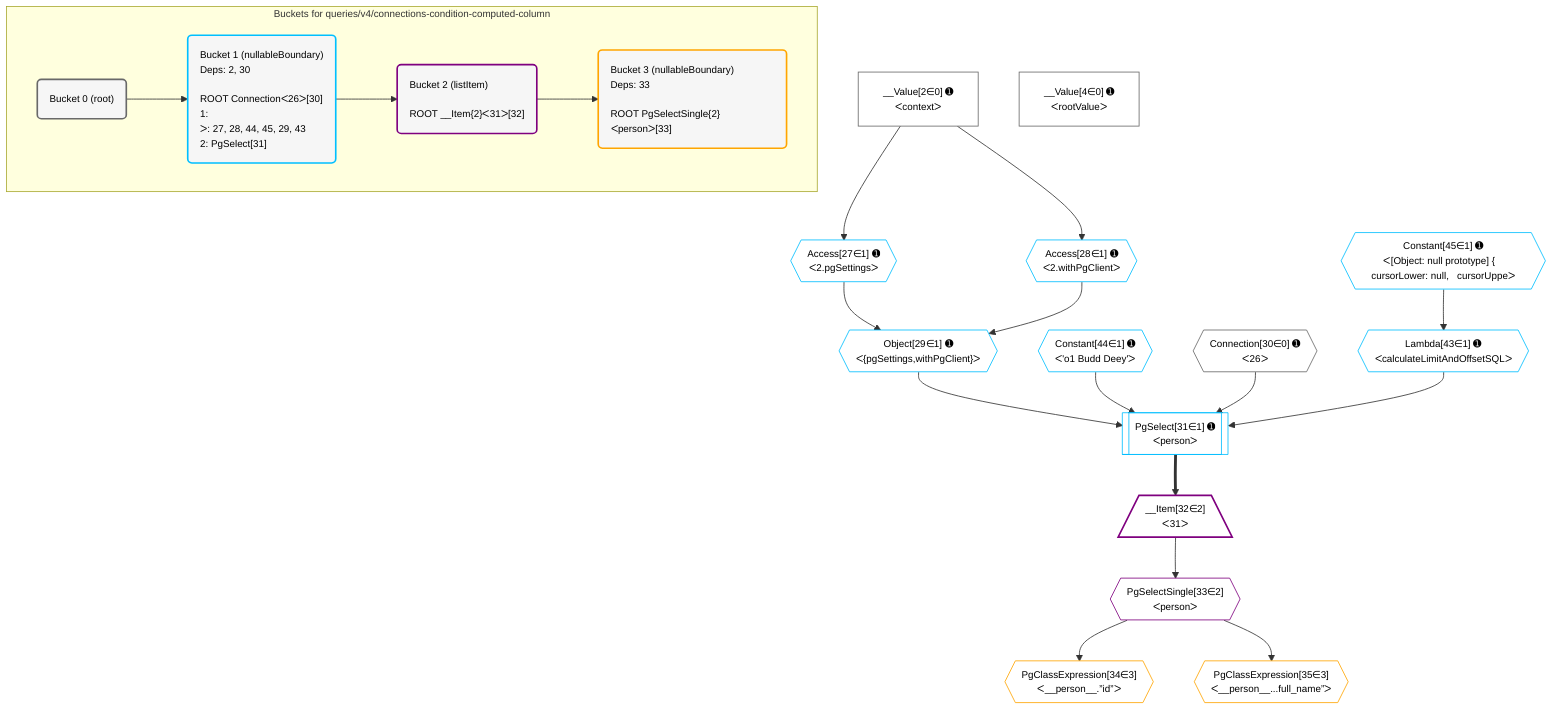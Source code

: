 %%{init: {'themeVariables': { 'fontSize': '12px'}}}%%
graph TD
    classDef path fill:#eee,stroke:#000,color:#000
    classDef plan fill:#fff,stroke-width:1px,color:#000
    classDef itemplan fill:#fff,stroke-width:2px,color:#000
    classDef unbatchedplan fill:#dff,stroke-width:1px,color:#000
    classDef sideeffectplan fill:#fcc,stroke-width:2px,color:#000
    classDef bucket fill:#f6f6f6,color:#000,stroke-width:2px,text-align:left


    %% plan dependencies
    __Value2["__Value[2∈0] ➊<br />ᐸcontextᐳ"]:::plan
    __Value4["__Value[4∈0] ➊<br />ᐸrootValueᐳ"]:::plan
    Connection30{{"Connection[30∈0] ➊<br />ᐸ26ᐳ"}}:::plan
    PgSelect31[["PgSelect[31∈1] ➊<br />ᐸpersonᐳ"]]:::plan
    Object29{{"Object[29∈1] ➊<br />ᐸ{pgSettings,withPgClient}ᐳ"}}:::plan
    Constant44{{"Constant[44∈1] ➊<br />ᐸ'o1 Budd Deey'ᐳ"}}:::plan
    Lambda43{{"Lambda[43∈1] ➊<br />ᐸcalculateLimitAndOffsetSQLᐳ"}}:::plan
    Object29 & Constant44 & Connection30 & Lambda43 --> PgSelect31
    Access27{{"Access[27∈1] ➊<br />ᐸ2.pgSettingsᐳ"}}:::plan
    Access28{{"Access[28∈1] ➊<br />ᐸ2.withPgClientᐳ"}}:::plan
    Access27 & Access28 --> Object29
    __Value2 --> Access27
    __Value2 --> Access28
    Constant45{{"Constant[45∈1] ➊<br />ᐸ[Object: null prototype] {   cursorLower: null,   cursorUppeᐳ"}}:::plan
    Constant45 --> Lambda43
    __Item32[/"__Item[32∈2]<br />ᐸ31ᐳ"\]:::itemplan
    PgSelect31 ==> __Item32
    PgSelectSingle33{{"PgSelectSingle[33∈2]<br />ᐸpersonᐳ"}}:::plan
    __Item32 --> PgSelectSingle33
    PgClassExpression34{{"PgClassExpression[34∈3]<br />ᐸ__person__.”id”ᐳ"}}:::plan
    PgSelectSingle33 --> PgClassExpression34
    PgClassExpression35{{"PgClassExpression[35∈3]<br />ᐸ__person__...full_name”ᐳ"}}:::plan
    PgSelectSingle33 --> PgClassExpression35

    %% define steps

    subgraph "Buckets for queries/v4/connections-condition-computed-column"
    Bucket0("Bucket 0 (root)"):::bucket
    classDef bucket0 stroke:#696969
    class Bucket0,__Value2,__Value4,Connection30 bucket0
    Bucket1("Bucket 1 (nullableBoundary)<br />Deps: 2, 30<br /><br />ROOT Connectionᐸ26ᐳ[30]<br />1: <br />ᐳ: 27, 28, 44, 45, 29, 43<br />2: PgSelect[31]"):::bucket
    classDef bucket1 stroke:#00bfff
    class Bucket1,Access27,Access28,Object29,PgSelect31,Lambda43,Constant44,Constant45 bucket1
    Bucket2("Bucket 2 (listItem)<br /><br />ROOT __Item{2}ᐸ31ᐳ[32]"):::bucket
    classDef bucket2 stroke:#7f007f
    class Bucket2,__Item32,PgSelectSingle33 bucket2
    Bucket3("Bucket 3 (nullableBoundary)<br />Deps: 33<br /><br />ROOT PgSelectSingle{2}ᐸpersonᐳ[33]"):::bucket
    classDef bucket3 stroke:#ffa500
    class Bucket3,PgClassExpression34,PgClassExpression35 bucket3
    Bucket0 --> Bucket1
    Bucket1 --> Bucket2
    Bucket2 --> Bucket3
    end